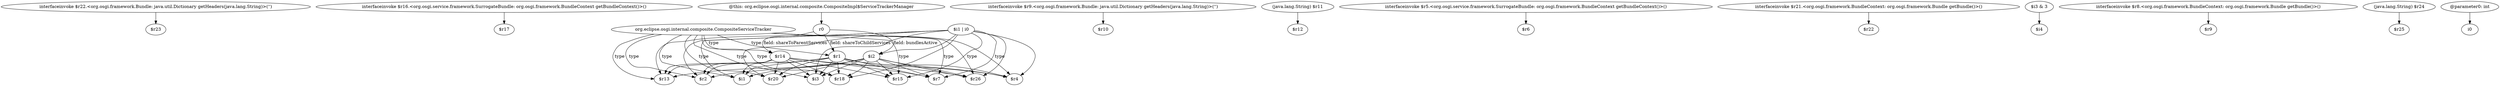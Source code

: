 digraph g {
0[label="interfaceinvoke $r22.<org.osgi.framework.Bundle: java.util.Dictionary getHeaders(java.lang.String)>('')"]
1[label="$r23"]
0->1[label=""]
2[label="interfaceinvoke $r16.<org.osgi.service.framework.SurrogateBundle: org.osgi.framework.BundleContext getBundleContext()>()"]
3[label="$r17"]
2->3[label=""]
4[label="$i2"]
5[label="$r20"]
4->5[label=""]
6[label="org.eclipse.osgi.internal.composite.CompositeServiceTracker"]
7[label="$i3"]
6->7[label="type"]
8[label="r0"]
9[label="$r1"]
8->9[label="field: shareToChildServices"]
9->5[label=""]
10[label="$r18"]
9->10[label=""]
11[label="$r13"]
9->11[label=""]
12[label="$r2"]
9->12[label=""]
4->12[label=""]
13[label="$r14"]
13->12[label=""]
14[label="$i1"]
9->14[label=""]
15[label="$r15"]
6->15[label="type"]
4->11[label=""]
13->11[label=""]
16[label="interfaceinvoke $r9.<org.osgi.framework.Bundle: java.util.Dictionary getHeaders(java.lang.String)>('')"]
17[label="$r10"]
16->17[label=""]
13->5[label=""]
8->13[label="field: shareToParentServices"]
18[label="$i1 | i0"]
18->14[label=""]
18->5[label=""]
19[label="$r7"]
18->19[label=""]
18->11[label=""]
20[label="$r26"]
18->20[label=""]
18->12[label=""]
4->14[label=""]
18->7[label=""]
18->10[label=""]
18->15[label=""]
6->9[label="type"]
13->10[label=""]
13->20[label=""]
6->20[label="type"]
13->19[label=""]
6->19[label="type"]
21[label="(java.lang.String) $r11"]
22[label="$r12"]
21->22[label=""]
23[label="interfaceinvoke $r5.<org.osgi.service.framework.SurrogateBundle: org.osgi.framework.BundleContext getBundleContext()>()"]
24[label="$r6"]
23->24[label=""]
25[label="$r4"]
13->25[label=""]
4->25[label=""]
9->7[label=""]
26[label="interfaceinvoke $r21.<org.osgi.framework.BundleContext: org.osgi.framework.Bundle getBundle()>()"]
27[label="$r22"]
26->27[label=""]
6->10[label="type"]
9->20[label=""]
9->15[label=""]
28[label="$i3 & 3"]
29[label="$i4"]
28->29[label=""]
9->19[label=""]
30[label="@this: org.eclipse.osgi.internal.composite.CompositeImpl$ServiceTrackerManager"]
30->8[label=""]
13->7[label=""]
6->11[label="type"]
13->15[label=""]
6->12[label="type"]
6->5[label="type"]
6->13[label="type"]
31[label="interfaceinvoke $r8.<org.osgi.framework.BundleContext: org.osgi.framework.Bundle getBundle()>()"]
32[label="$r9"]
31->32[label=""]
4->7[label=""]
33[label="(java.lang.String) $r24"]
34[label="$r25"]
33->34[label=""]
8->4[label="field: bundlesActive"]
4->15[label=""]
18->25[label=""]
35[label="@parameter0: int"]
36[label="i0"]
35->36[label=""]
9->25[label=""]
6->25[label="type"]
18->4[label=""]
4->20[label=""]
13->14[label=""]
6->14[label="type"]
4->19[label=""]
4->10[label=""]
}